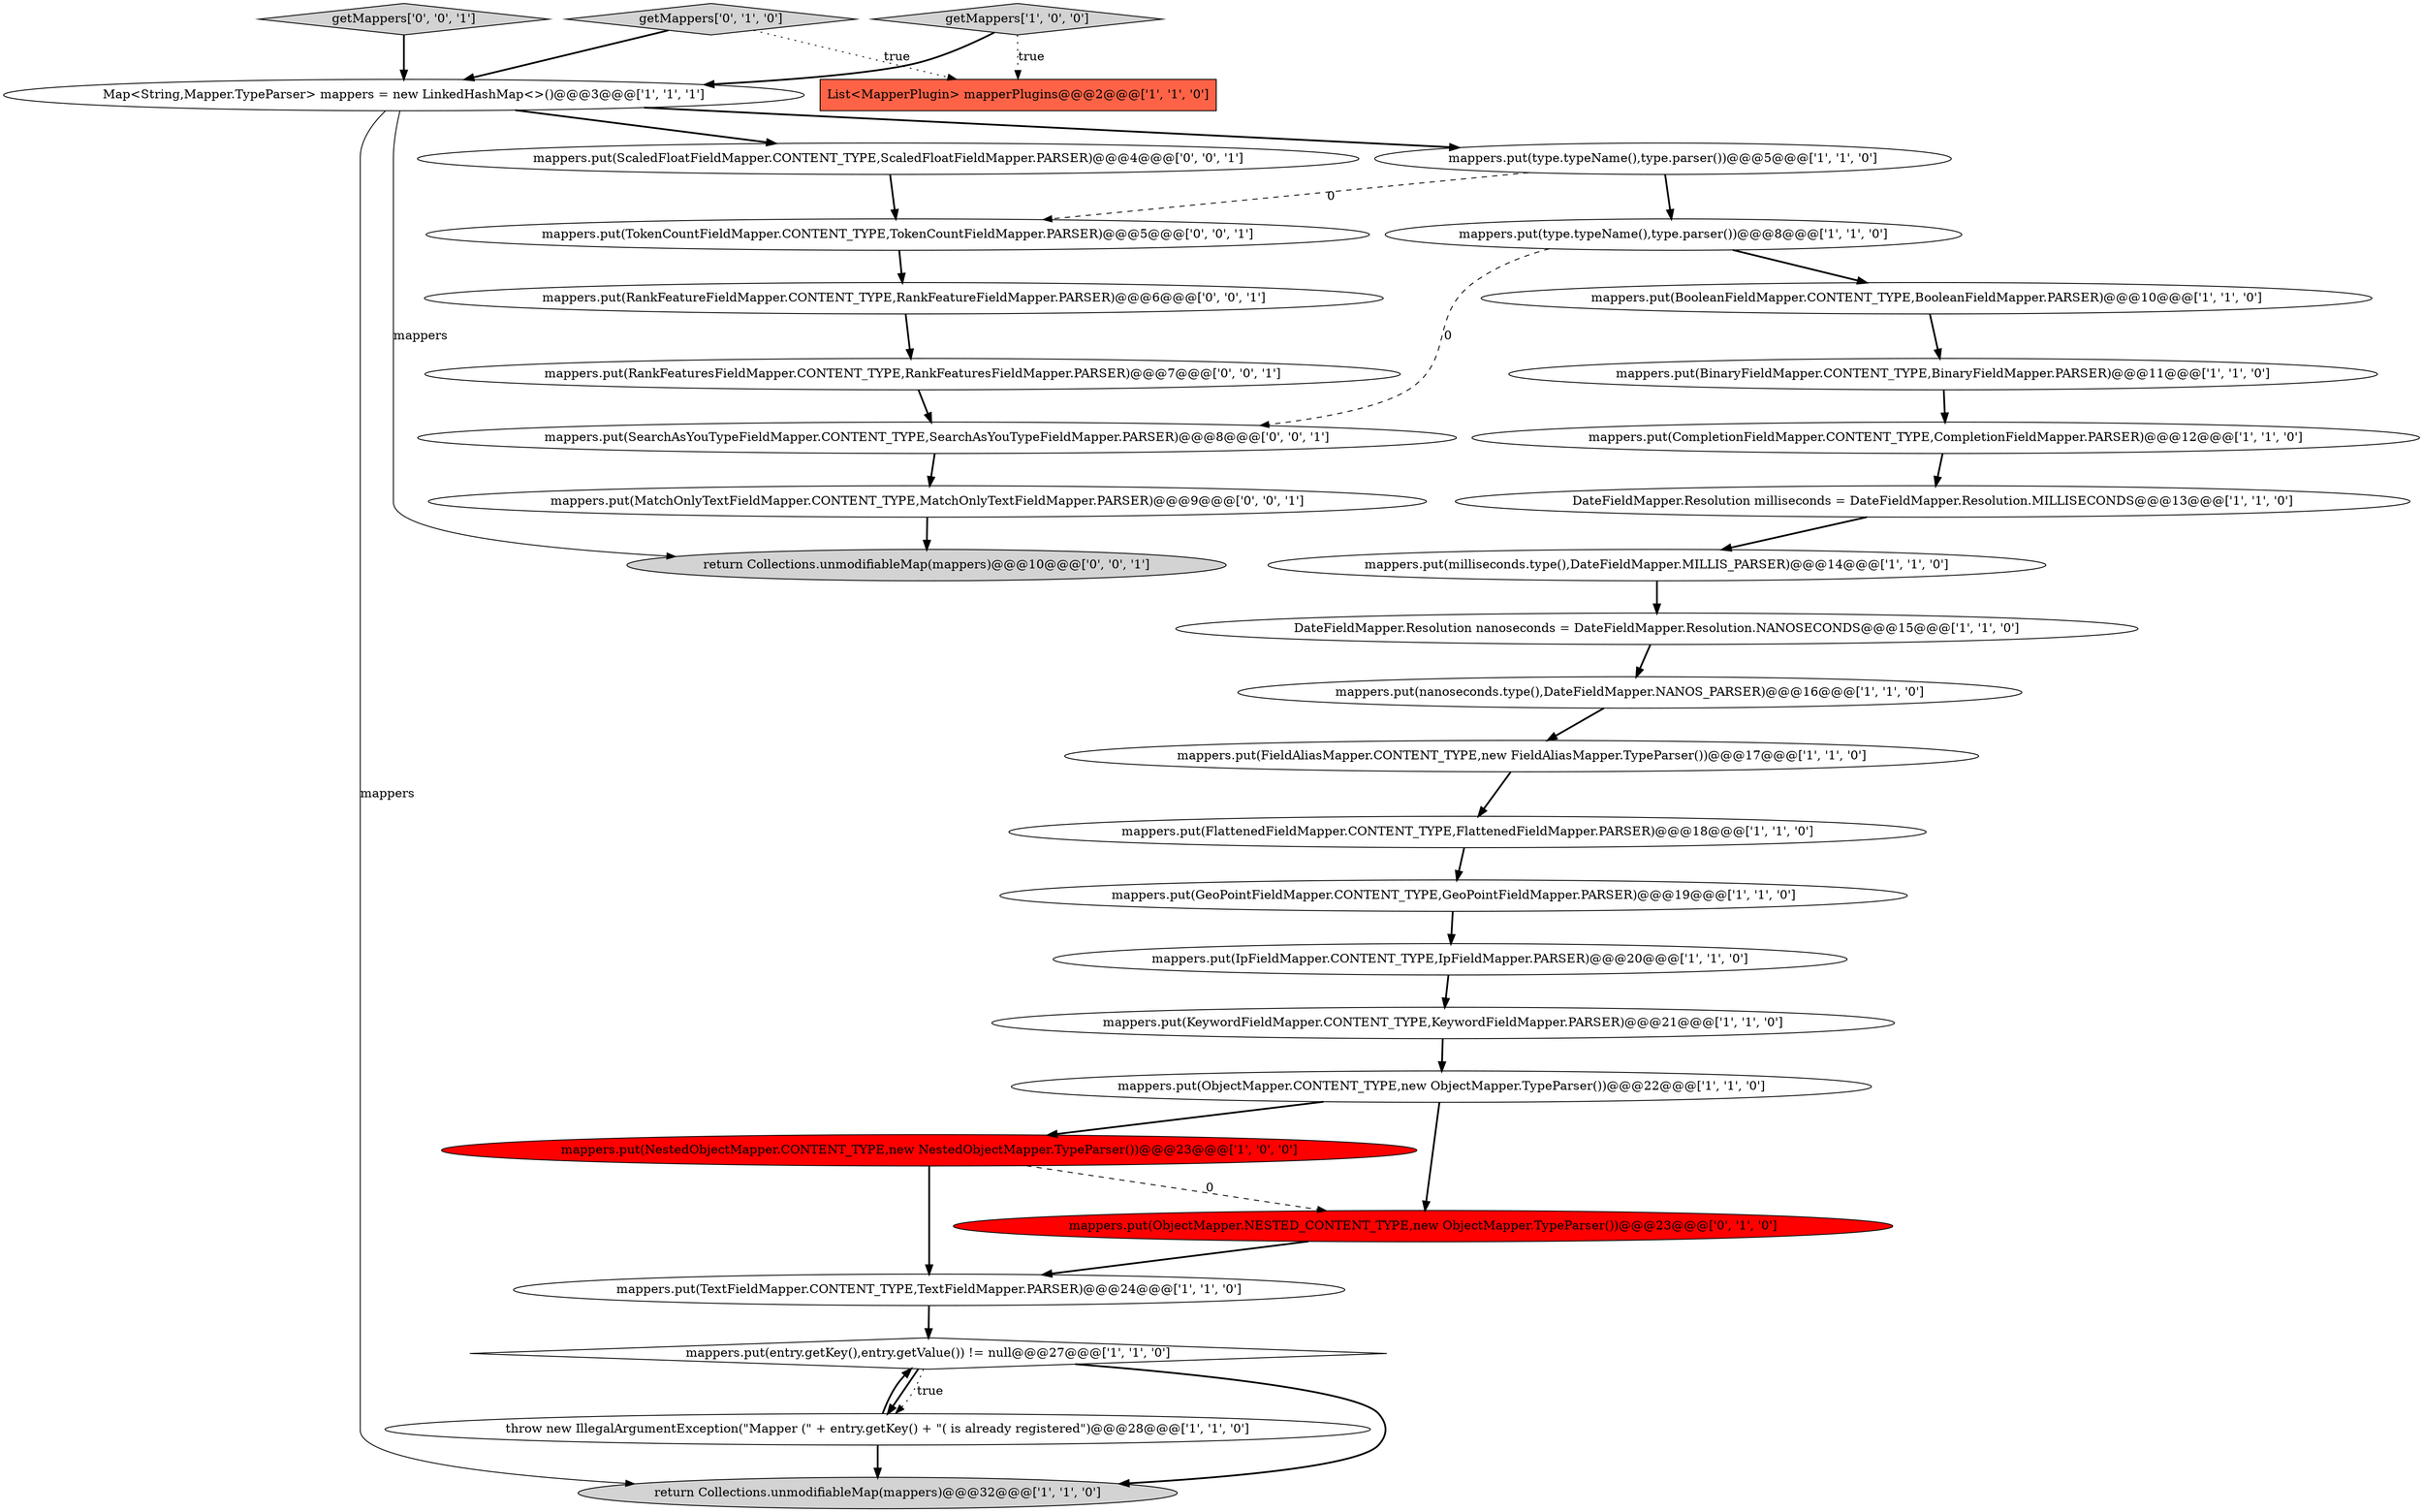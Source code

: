 digraph {
6 [style = filled, label = "mappers.put(type.typeName(),type.parser())@@@8@@@['1', '1', '0']", fillcolor = white, shape = ellipse image = "AAA0AAABBB1BBB"];
30 [style = filled, label = "mappers.put(RankFeaturesFieldMapper.CONTENT_TYPE,RankFeaturesFieldMapper.PARSER)@@@7@@@['0', '0', '1']", fillcolor = white, shape = ellipse image = "AAA0AAABBB3BBB"];
15 [style = filled, label = "mappers.put(entry.getKey(),entry.getValue()) != null@@@27@@@['1', '1', '0']", fillcolor = white, shape = diamond image = "AAA0AAABBB1BBB"];
18 [style = filled, label = "DateFieldMapper.Resolution nanoseconds = DateFieldMapper.Resolution.NANOSECONDS@@@15@@@['1', '1', '0']", fillcolor = white, shape = ellipse image = "AAA0AAABBB1BBB"];
0 [style = filled, label = "mappers.put(GeoPointFieldMapper.CONTENT_TYPE,GeoPointFieldMapper.PARSER)@@@19@@@['1', '1', '0']", fillcolor = white, shape = ellipse image = "AAA0AAABBB1BBB"];
29 [style = filled, label = "mappers.put(TokenCountFieldMapper.CONTENT_TYPE,TokenCountFieldMapper.PARSER)@@@5@@@['0', '0', '1']", fillcolor = white, shape = ellipse image = "AAA0AAABBB3BBB"];
32 [style = filled, label = "mappers.put(RankFeatureFieldMapper.CONTENT_TYPE,RankFeatureFieldMapper.PARSER)@@@6@@@['0', '0', '1']", fillcolor = white, shape = ellipse image = "AAA0AAABBB3BBB"];
8 [style = filled, label = "return Collections.unmodifiableMap(mappers)@@@32@@@['1', '1', '0']", fillcolor = lightgray, shape = ellipse image = "AAA0AAABBB1BBB"];
26 [style = filled, label = "return Collections.unmodifiableMap(mappers)@@@10@@@['0', '0', '1']", fillcolor = lightgray, shape = ellipse image = "AAA0AAABBB3BBB"];
7 [style = filled, label = "mappers.put(milliseconds.type(),DateFieldMapper.MILLIS_PARSER)@@@14@@@['1', '1', '0']", fillcolor = white, shape = ellipse image = "AAA0AAABBB1BBB"];
5 [style = filled, label = "mappers.put(NestedObjectMapper.CONTENT_TYPE,new NestedObjectMapper.TypeParser())@@@23@@@['1', '0', '0']", fillcolor = red, shape = ellipse image = "AAA1AAABBB1BBB"];
23 [style = filled, label = "mappers.put(ObjectMapper.NESTED_CONTENT_TYPE,new ObjectMapper.TypeParser())@@@23@@@['0', '1', '0']", fillcolor = red, shape = ellipse image = "AAA1AAABBB2BBB"];
2 [style = filled, label = "mappers.put(ObjectMapper.CONTENT_TYPE,new ObjectMapper.TypeParser())@@@22@@@['1', '1', '0']", fillcolor = white, shape = ellipse image = "AAA0AAABBB1BBB"];
27 [style = filled, label = "mappers.put(ScaledFloatFieldMapper.CONTENT_TYPE,ScaledFloatFieldMapper.PARSER)@@@4@@@['0', '0', '1']", fillcolor = white, shape = ellipse image = "AAA0AAABBB3BBB"];
19 [style = filled, label = "mappers.put(BooleanFieldMapper.CONTENT_TYPE,BooleanFieldMapper.PARSER)@@@10@@@['1', '1', '0']", fillcolor = white, shape = ellipse image = "AAA0AAABBB1BBB"];
28 [style = filled, label = "mappers.put(SearchAsYouTypeFieldMapper.CONTENT_TYPE,SearchAsYouTypeFieldMapper.PARSER)@@@8@@@['0', '0', '1']", fillcolor = white, shape = ellipse image = "AAA0AAABBB3BBB"];
16 [style = filled, label = "mappers.put(type.typeName(),type.parser())@@@5@@@['1', '1', '0']", fillcolor = white, shape = ellipse image = "AAA0AAABBB1BBB"];
1 [style = filled, label = "mappers.put(TextFieldMapper.CONTENT_TYPE,TextFieldMapper.PARSER)@@@24@@@['1', '1', '0']", fillcolor = white, shape = ellipse image = "AAA0AAABBB1BBB"];
25 [style = filled, label = "getMappers['0', '0', '1']", fillcolor = lightgray, shape = diamond image = "AAA0AAABBB3BBB"];
9 [style = filled, label = "mappers.put(FlattenedFieldMapper.CONTENT_TYPE,FlattenedFieldMapper.PARSER)@@@18@@@['1', '1', '0']", fillcolor = white, shape = ellipse image = "AAA0AAABBB1BBB"];
17 [style = filled, label = "getMappers['1', '0', '0']", fillcolor = lightgray, shape = diamond image = "AAA0AAABBB1BBB"];
12 [style = filled, label = "mappers.put(CompletionFieldMapper.CONTENT_TYPE,CompletionFieldMapper.PARSER)@@@12@@@['1', '1', '0']", fillcolor = white, shape = ellipse image = "AAA0AAABBB1BBB"];
4 [style = filled, label = "mappers.put(FieldAliasMapper.CONTENT_TYPE,new FieldAliasMapper.TypeParser())@@@17@@@['1', '1', '0']", fillcolor = white, shape = ellipse image = "AAA0AAABBB1BBB"];
10 [style = filled, label = "mappers.put(BinaryFieldMapper.CONTENT_TYPE,BinaryFieldMapper.PARSER)@@@11@@@['1', '1', '0']", fillcolor = white, shape = ellipse image = "AAA0AAABBB1BBB"];
14 [style = filled, label = "Map<String,Mapper.TypeParser> mappers = new LinkedHashMap<>()@@@3@@@['1', '1', '1']", fillcolor = white, shape = ellipse image = "AAA0AAABBB1BBB"];
11 [style = filled, label = "List<MapperPlugin> mapperPlugins@@@2@@@['1', '1', '0']", fillcolor = tomato, shape = box image = "AAA0AAABBB1BBB"];
31 [style = filled, label = "mappers.put(MatchOnlyTextFieldMapper.CONTENT_TYPE,MatchOnlyTextFieldMapper.PARSER)@@@9@@@['0', '0', '1']", fillcolor = white, shape = ellipse image = "AAA0AAABBB3BBB"];
13 [style = filled, label = "DateFieldMapper.Resolution milliseconds = DateFieldMapper.Resolution.MILLISECONDS@@@13@@@['1', '1', '0']", fillcolor = white, shape = ellipse image = "AAA0AAABBB1BBB"];
21 [style = filled, label = "throw new IllegalArgumentException(\"Mapper (\" + entry.getKey() + \"( is already registered\")@@@28@@@['1', '1', '0']", fillcolor = white, shape = ellipse image = "AAA0AAABBB1BBB"];
24 [style = filled, label = "getMappers['0', '1', '0']", fillcolor = lightgray, shape = diamond image = "AAA0AAABBB2BBB"];
20 [style = filled, label = "mappers.put(KeywordFieldMapper.CONTENT_TYPE,KeywordFieldMapper.PARSER)@@@21@@@['1', '1', '0']", fillcolor = white, shape = ellipse image = "AAA0AAABBB1BBB"];
3 [style = filled, label = "mappers.put(IpFieldMapper.CONTENT_TYPE,IpFieldMapper.PARSER)@@@20@@@['1', '1', '0']", fillcolor = white, shape = ellipse image = "AAA0AAABBB1BBB"];
22 [style = filled, label = "mappers.put(nanoseconds.type(),DateFieldMapper.NANOS_PARSER)@@@16@@@['1', '1', '0']", fillcolor = white, shape = ellipse image = "AAA0AAABBB1BBB"];
14->16 [style = bold, label=""];
4->9 [style = bold, label=""];
0->3 [style = bold, label=""];
9->0 [style = bold, label=""];
15->21 [style = bold, label=""];
5->23 [style = dashed, label="0"];
1->15 [style = bold, label=""];
21->15 [style = bold, label=""];
16->6 [style = bold, label=""];
28->31 [style = bold, label=""];
14->26 [style = solid, label="mappers"];
21->8 [style = bold, label=""];
19->10 [style = bold, label=""];
6->19 [style = bold, label=""];
25->14 [style = bold, label=""];
15->21 [style = dotted, label="true"];
32->30 [style = bold, label=""];
24->14 [style = bold, label=""];
22->4 [style = bold, label=""];
20->2 [style = bold, label=""];
2->23 [style = bold, label=""];
12->13 [style = bold, label=""];
5->1 [style = bold, label=""];
31->26 [style = bold, label=""];
24->11 [style = dotted, label="true"];
6->28 [style = dashed, label="0"];
3->20 [style = bold, label=""];
18->22 [style = bold, label=""];
30->28 [style = bold, label=""];
14->8 [style = solid, label="mappers"];
17->14 [style = bold, label=""];
10->12 [style = bold, label=""];
13->7 [style = bold, label=""];
29->32 [style = bold, label=""];
7->18 [style = bold, label=""];
23->1 [style = bold, label=""];
16->29 [style = dashed, label="0"];
14->27 [style = bold, label=""];
27->29 [style = bold, label=""];
15->8 [style = bold, label=""];
2->5 [style = bold, label=""];
17->11 [style = dotted, label="true"];
}
